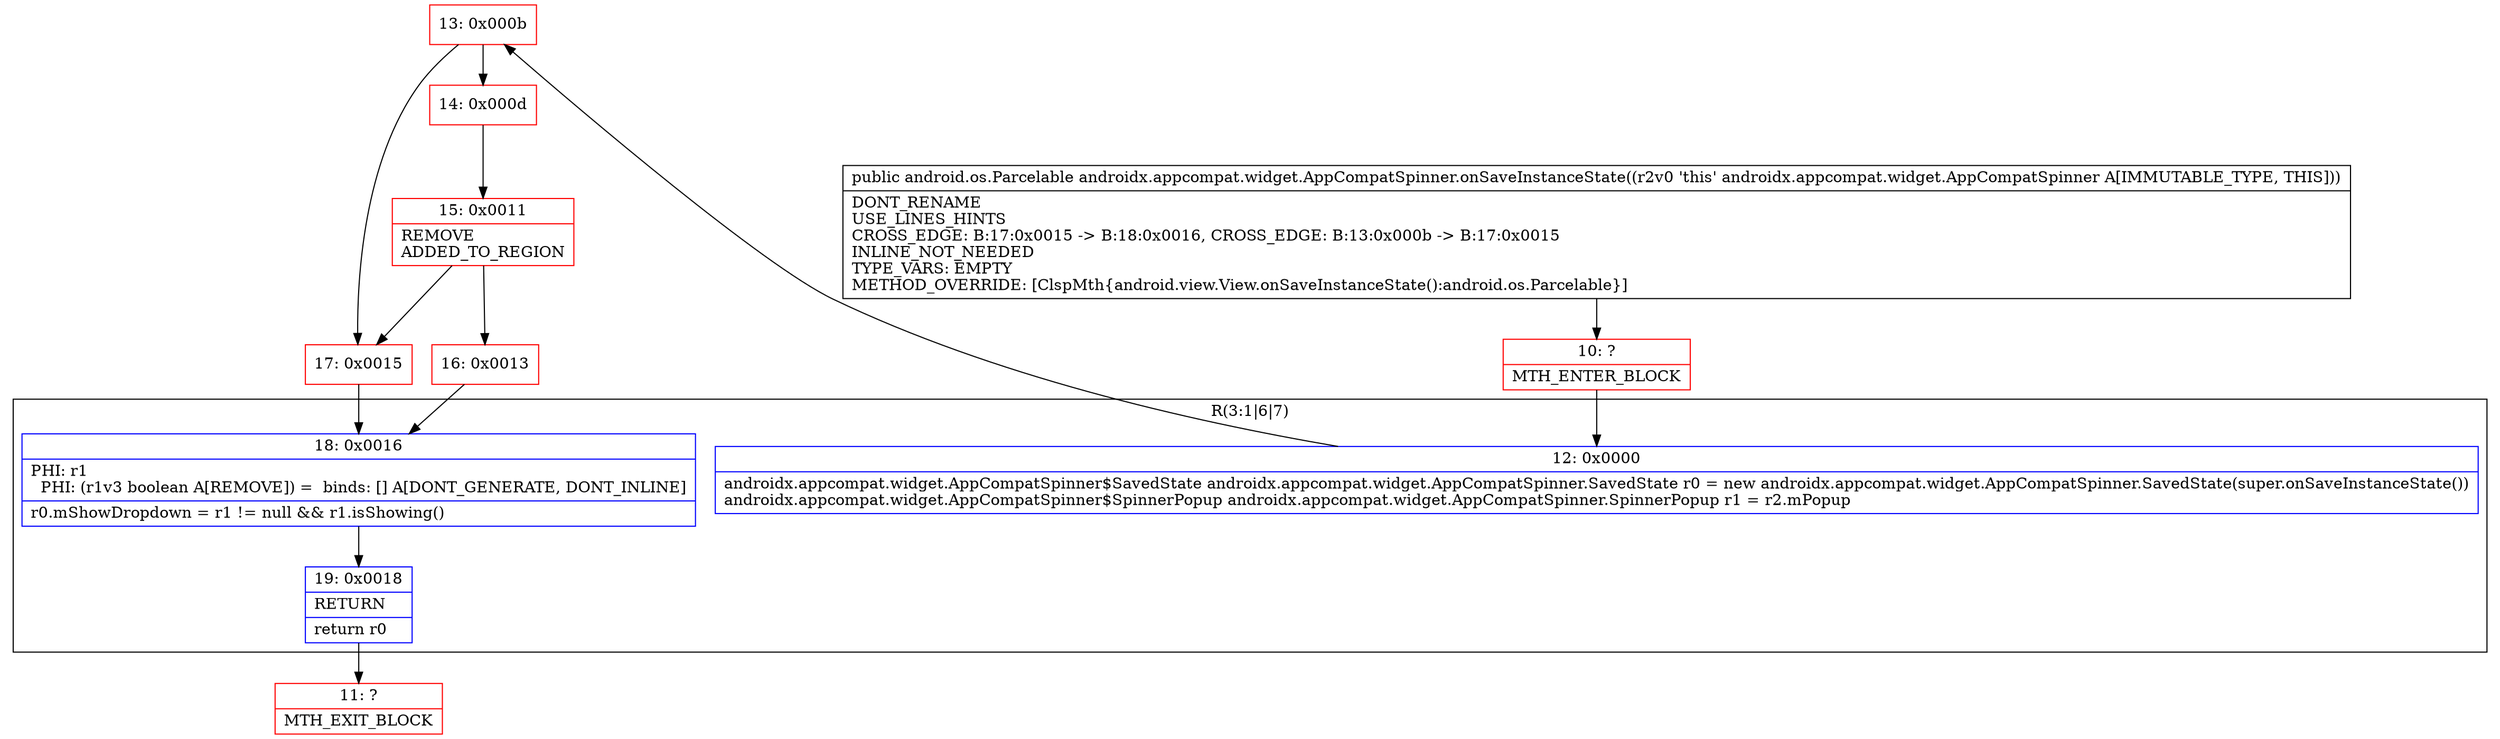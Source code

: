 digraph "CFG forandroidx.appcompat.widget.AppCompatSpinner.onSaveInstanceState()Landroid\/os\/Parcelable;" {
subgraph cluster_Region_1920377343 {
label = "R(3:1|6|7)";
node [shape=record,color=blue];
Node_12 [shape=record,label="{12\:\ 0x0000|androidx.appcompat.widget.AppCompatSpinner$SavedState androidx.appcompat.widget.AppCompatSpinner.SavedState r0 = new androidx.appcompat.widget.AppCompatSpinner.SavedState(super.onSaveInstanceState())\landroidx.appcompat.widget.AppCompatSpinner$SpinnerPopup androidx.appcompat.widget.AppCompatSpinner.SpinnerPopup r1 = r2.mPopup\l}"];
Node_18 [shape=record,label="{18\:\ 0x0016|PHI: r1 \l  PHI: (r1v3 boolean A[REMOVE]) =  binds: [] A[DONT_GENERATE, DONT_INLINE]\l|r0.mShowDropdown = r1 != null && r1.isShowing()\l}"];
Node_19 [shape=record,label="{19\:\ 0x0018|RETURN\l|return r0\l}"];
}
Node_10 [shape=record,color=red,label="{10\:\ ?|MTH_ENTER_BLOCK\l}"];
Node_13 [shape=record,color=red,label="{13\:\ 0x000b}"];
Node_14 [shape=record,color=red,label="{14\:\ 0x000d}"];
Node_15 [shape=record,color=red,label="{15\:\ 0x0011|REMOVE\lADDED_TO_REGION\l}"];
Node_16 [shape=record,color=red,label="{16\:\ 0x0013}"];
Node_11 [shape=record,color=red,label="{11\:\ ?|MTH_EXIT_BLOCK\l}"];
Node_17 [shape=record,color=red,label="{17\:\ 0x0015}"];
MethodNode[shape=record,label="{public android.os.Parcelable androidx.appcompat.widget.AppCompatSpinner.onSaveInstanceState((r2v0 'this' androidx.appcompat.widget.AppCompatSpinner A[IMMUTABLE_TYPE, THIS]))  | DONT_RENAME\lUSE_LINES_HINTS\lCROSS_EDGE: B:17:0x0015 \-\> B:18:0x0016, CROSS_EDGE: B:13:0x000b \-\> B:17:0x0015\lINLINE_NOT_NEEDED\lTYPE_VARS: EMPTY\lMETHOD_OVERRIDE: [ClspMth\{android.view.View.onSaveInstanceState():android.os.Parcelable\}]\l}"];
MethodNode -> Node_10;Node_12 -> Node_13;
Node_18 -> Node_19;
Node_19 -> Node_11;
Node_10 -> Node_12;
Node_13 -> Node_14;
Node_13 -> Node_17;
Node_14 -> Node_15;
Node_15 -> Node_16;
Node_15 -> Node_17;
Node_16 -> Node_18;
Node_17 -> Node_18;
}

